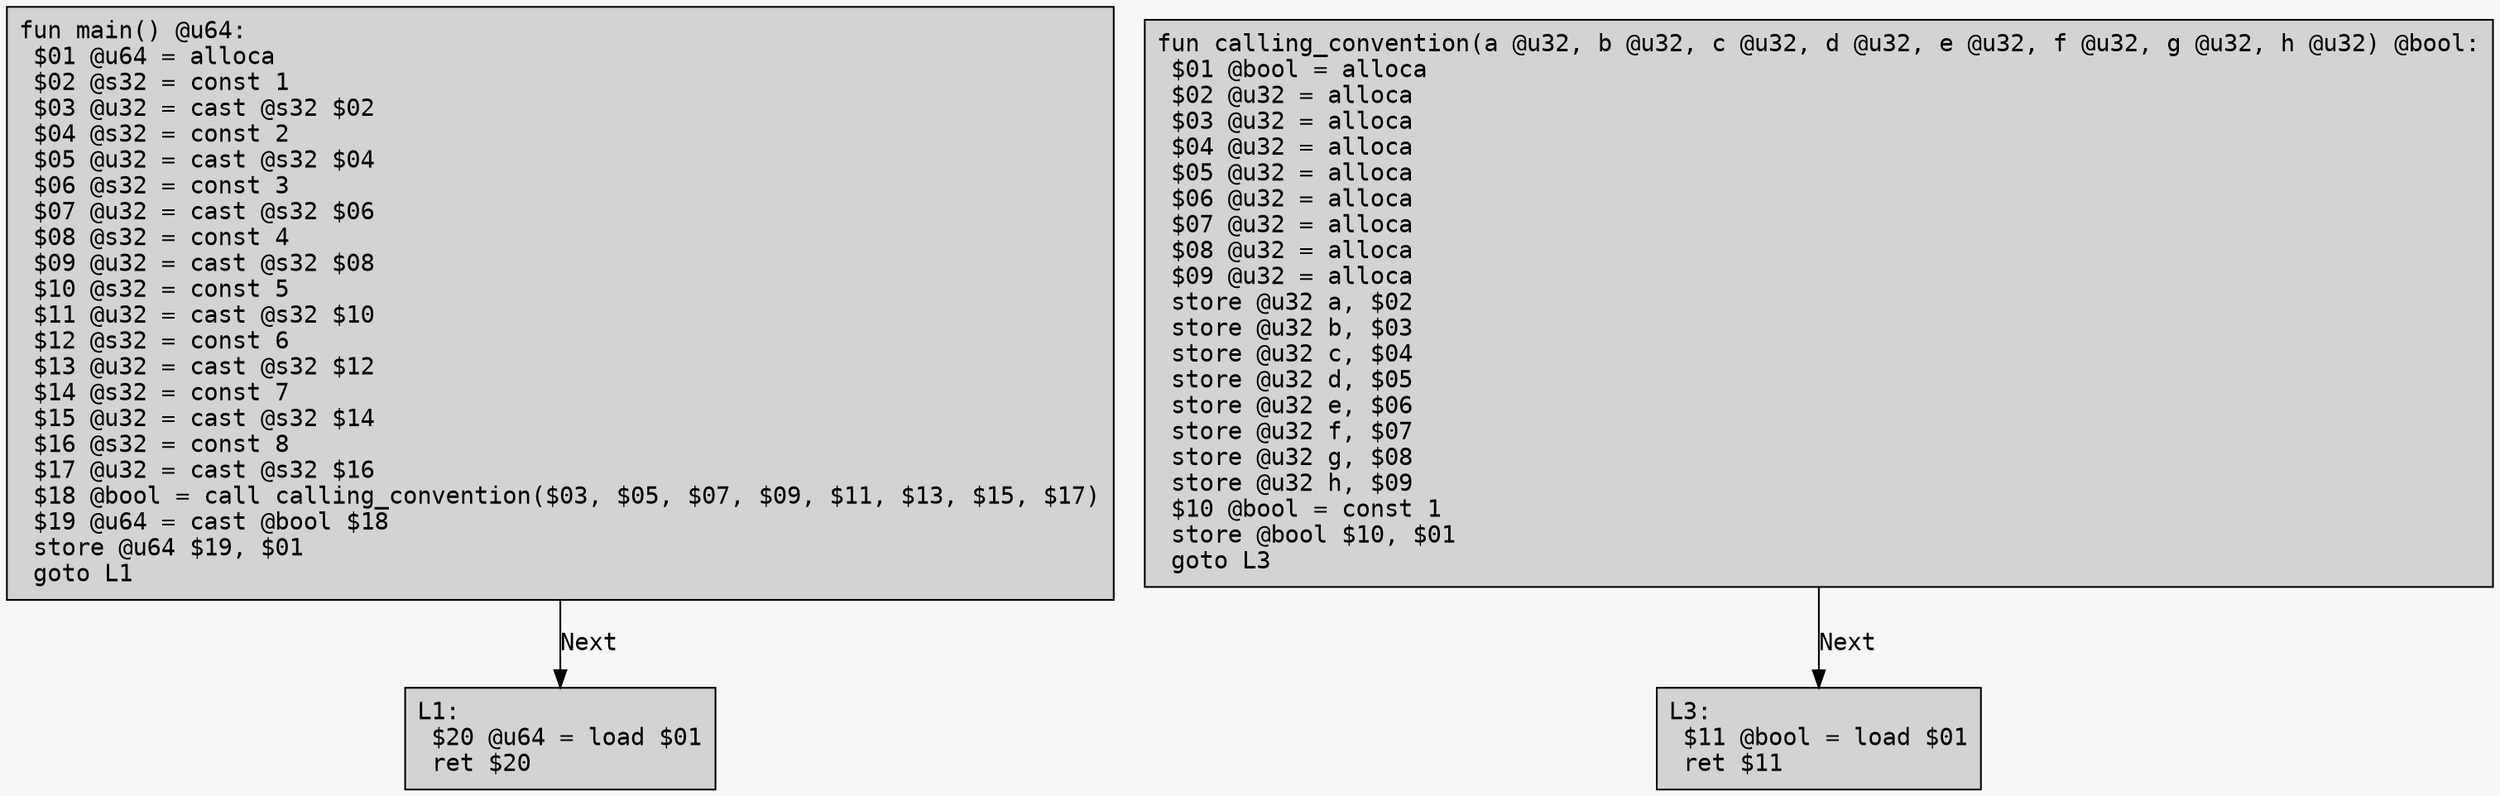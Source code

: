 digraph CFG {
	graph [fontname = "Monospace"];
	node  [fontname = "Monospace", shape=box, style=filled, margin=0.1];
	edge  [fontname = "Monospace"];
	bgcolor = "#f7f7f7";
	splines = false;

	L0 [label="fun main() @u64:\l $01 @u64 = alloca\l $02 @s32 = const 1\l $03 @u32 = cast @s32 $02\l $04 @s32 = const 2\l $05 @u32 = cast @s32 $04\l $06 @s32 = const 3\l $07 @u32 = cast @s32 $06\l $08 @s32 = const 4\l $09 @u32 = cast @s32 $08\l $10 @s32 = const 5\l $11 @u32 = cast @s32 $10\l $12 @s32 = const 6\l $13 @u32 = cast @s32 $12\l $14 @s32 = const 7\l $15 @u32 = cast @s32 $14\l $16 @s32 = const 8\l $17 @u32 = cast @s32 $16\l $18 @bool = call calling_convention($03, $05, $07, $09, $11, $13, $15, $17)\l $19 @u64 = cast @bool $18\l store @u64 $19, $01\l goto L1\l"];
	L0 -> L1 [label="Next"];
	L1 [label="L1:\l $20 @u64 = load $01\l ret $20\l"];
	L2 [label="fun calling_convention(a @u32, b @u32, c @u32, d @u32, e @u32, f @u32, g @u32, h @u32) @bool:\l $01 @bool = alloca\l $02 @u32 = alloca\l $03 @u32 = alloca\l $04 @u32 = alloca\l $05 @u32 = alloca\l $06 @u32 = alloca\l $07 @u32 = alloca\l $08 @u32 = alloca\l $09 @u32 = alloca\l store @u32 a, $02\l store @u32 b, $03\l store @u32 c, $04\l store @u32 d, $05\l store @u32 e, $06\l store @u32 f, $07\l store @u32 g, $08\l store @u32 h, $09\l $10 @bool = const 1\l store @bool $10, $01\l goto L3\l"];
	L2 -> L3 [label="Next"];
	L3 [label="L3:\l $11 @bool = load $01\l ret $11\l"];
}
